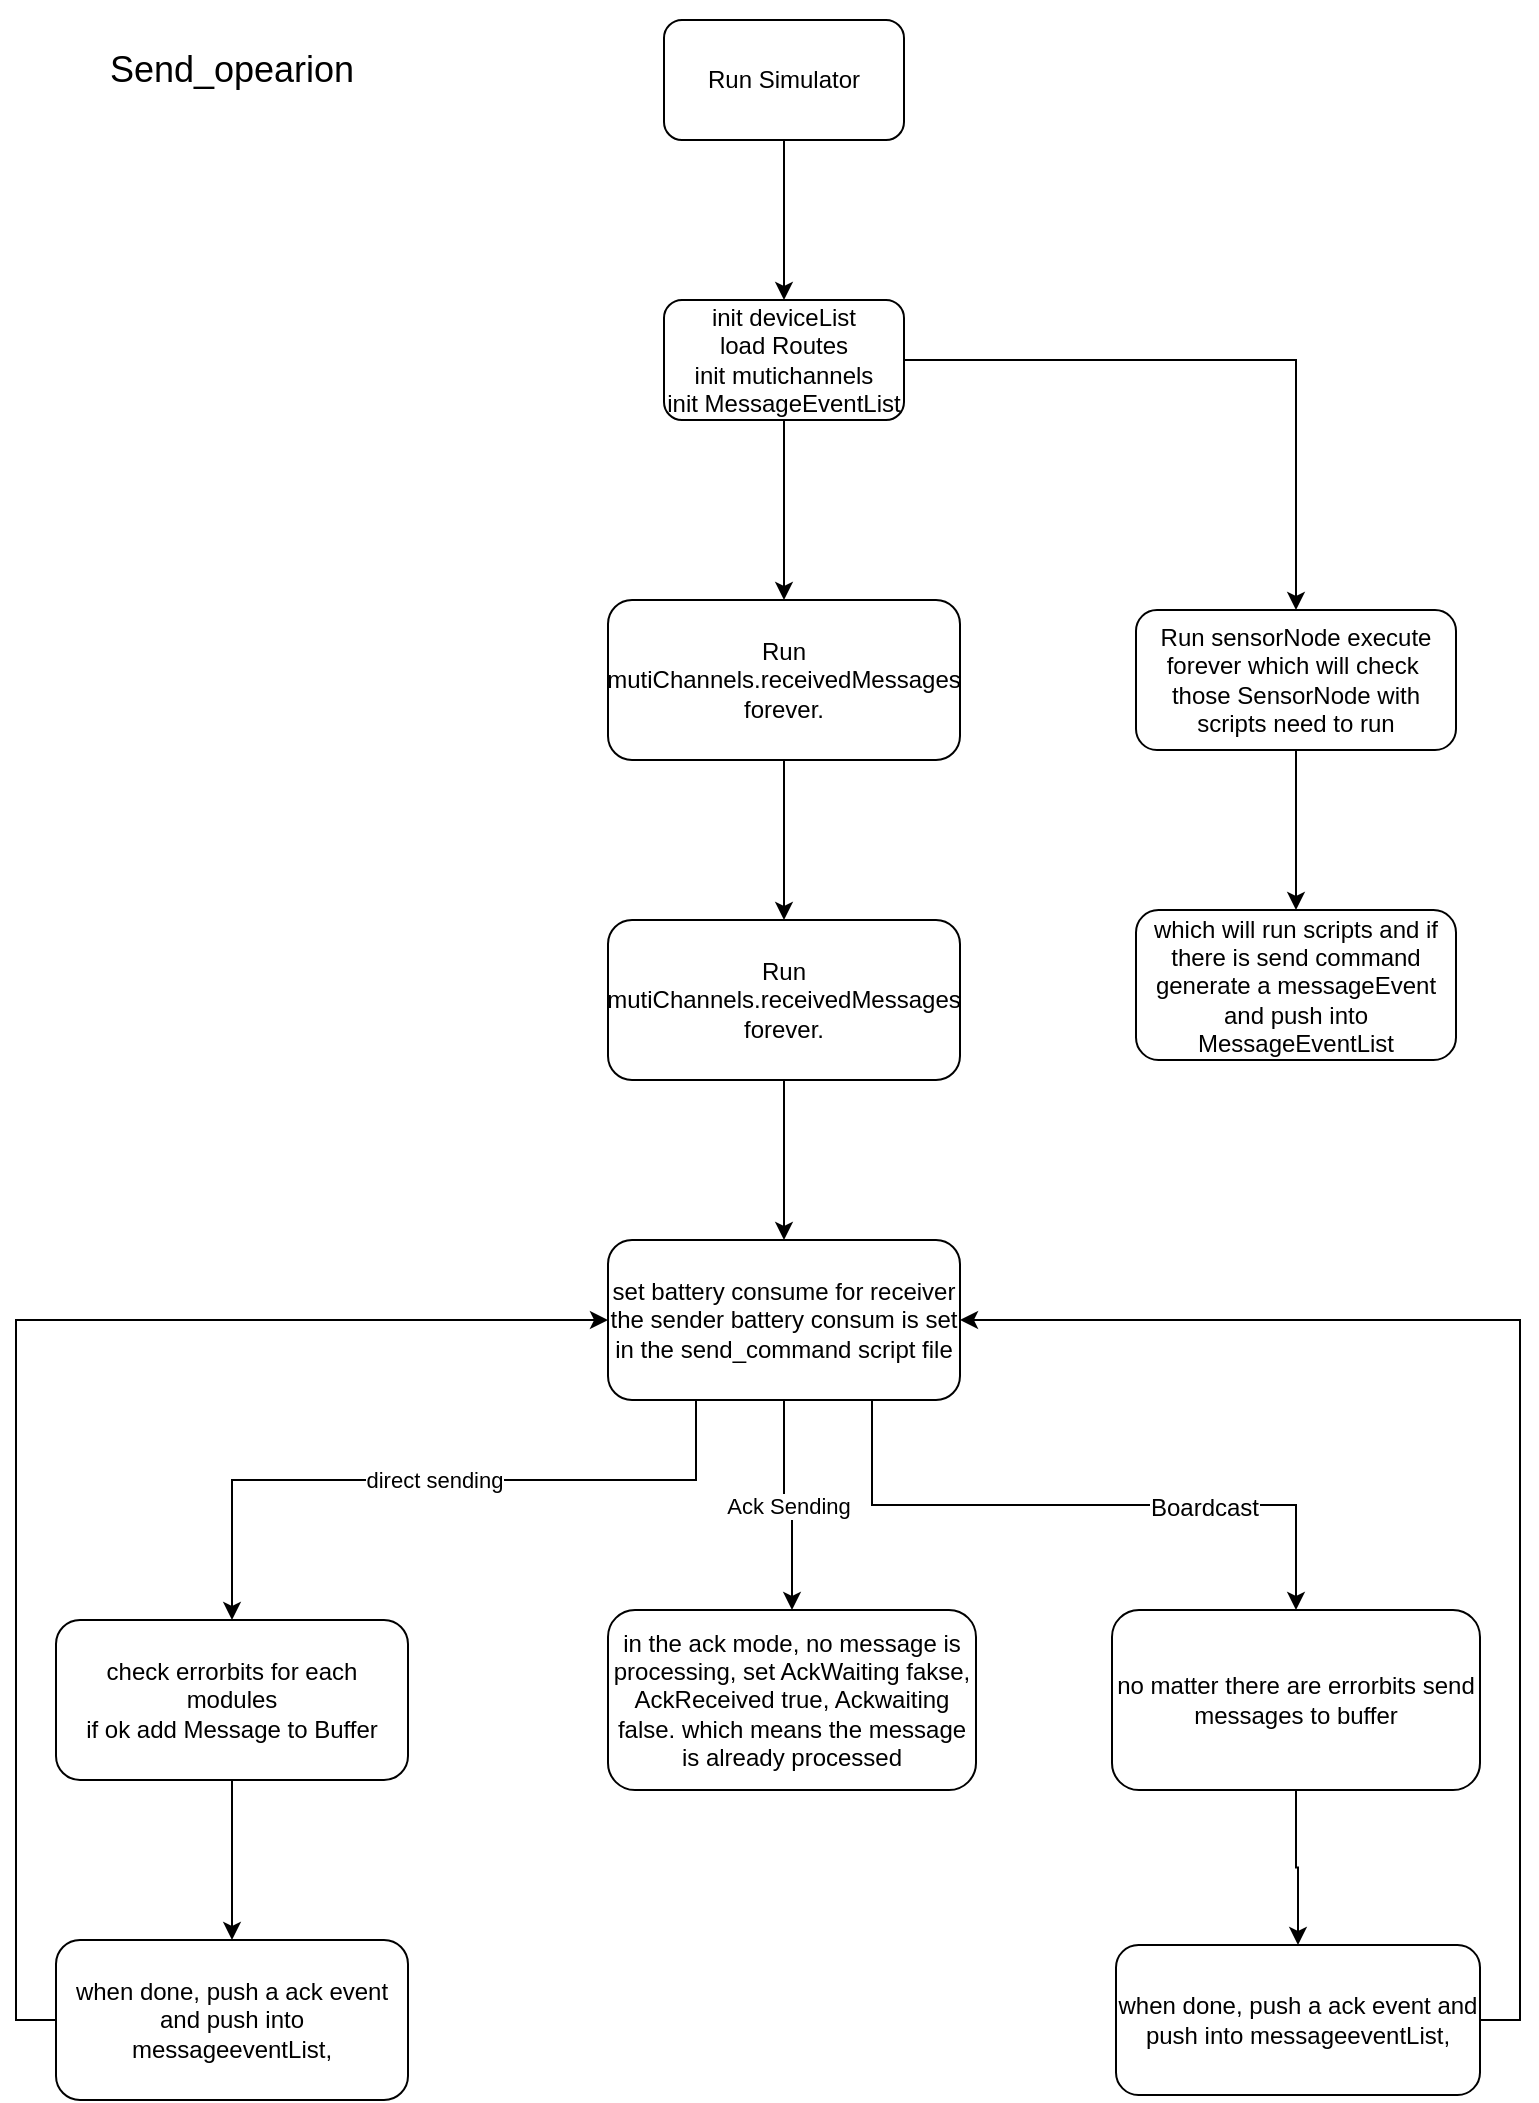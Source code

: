 <mxfile version="12.8.5" type="device"><diagram id="4EXLXrO3O1cqFzP_SM5k" name="Page-1"><mxGraphModel dx="865" dy="808" grid="1" gridSize="10" guides="1" tooltips="1" connect="1" arrows="1" fold="1" page="1" pageScale="1" pageWidth="827" pageHeight="1169" math="0" shadow="0"><root><mxCell id="0"/><mxCell id="1" parent="0"/><mxCell id="0g7qtl4yVWVmZP9A5VRI-6" value="" style="edgeStyle=orthogonalEdgeStyle;rounded=0;orthogonalLoop=1;jettySize=auto;html=1;" edge="1" parent="1" source="0g7qtl4yVWVmZP9A5VRI-4" target="0g7qtl4yVWVmZP9A5VRI-5"><mxGeometry relative="1" as="geometry"/></mxCell><mxCell id="0g7qtl4yVWVmZP9A5VRI-4" value="&lt;span style=&quot;white-space: normal&quot;&gt;Run Simulator&lt;/span&gt;" style="rounded=1;whiteSpace=wrap;html=1;" vertex="1" parent="1"><mxGeometry x="354" y="40" width="120" height="60" as="geometry"/></mxCell><mxCell id="0g7qtl4yVWVmZP9A5VRI-8" value="" style="edgeStyle=orthogonalEdgeStyle;rounded=0;orthogonalLoop=1;jettySize=auto;html=1;" edge="1" parent="1" source="0g7qtl4yVWVmZP9A5VRI-5" target="0g7qtl4yVWVmZP9A5VRI-7"><mxGeometry relative="1" as="geometry"/></mxCell><mxCell id="0g7qtl4yVWVmZP9A5VRI-10" value="" style="edgeStyle=orthogonalEdgeStyle;rounded=0;orthogonalLoop=1;jettySize=auto;html=1;" edge="1" parent="1" source="0g7qtl4yVWVmZP9A5VRI-5" target="0g7qtl4yVWVmZP9A5VRI-9"><mxGeometry relative="1" as="geometry"/></mxCell><mxCell id="0g7qtl4yVWVmZP9A5VRI-5" value="init deviceList&lt;br&gt;load Routes&lt;br&gt;init mutichannels&lt;br&gt;init MessageEventList" style="rounded=1;whiteSpace=wrap;html=1;" vertex="1" parent="1"><mxGeometry x="354" y="180" width="120" height="60" as="geometry"/></mxCell><mxCell id="0g7qtl4yVWVmZP9A5VRI-28" value="" style="edgeStyle=orthogonalEdgeStyle;rounded=0;orthogonalLoop=1;jettySize=auto;html=1;" edge="1" parent="1" source="0g7qtl4yVWVmZP9A5VRI-9" target="0g7qtl4yVWVmZP9A5VRI-27"><mxGeometry relative="1" as="geometry"/></mxCell><mxCell id="0g7qtl4yVWVmZP9A5VRI-9" value="Run sensorNode execute forever which will check&amp;nbsp; those SensorNode with scripts need to run" style="rounded=1;whiteSpace=wrap;html=1;" vertex="1" parent="1"><mxGeometry x="590" y="335" width="160" height="70" as="geometry"/></mxCell><mxCell id="0g7qtl4yVWVmZP9A5VRI-27" value="which will run scripts and if there is send command generate a messageEvent and push into MessageEventList" style="rounded=1;whiteSpace=wrap;html=1;" vertex="1" parent="1"><mxGeometry x="590" y="485" width="160" height="75" as="geometry"/></mxCell><mxCell id="0g7qtl4yVWVmZP9A5VRI-12" value="" style="edgeStyle=orthogonalEdgeStyle;rounded=0;orthogonalLoop=1;jettySize=auto;html=1;" edge="1" parent="1" source="0g7qtl4yVWVmZP9A5VRI-7" target="0g7qtl4yVWVmZP9A5VRI-11"><mxGeometry relative="1" as="geometry"/></mxCell><mxCell id="0g7qtl4yVWVmZP9A5VRI-7" value="Run mutiChannels.receivedMessages forever." style="rounded=1;whiteSpace=wrap;html=1;" vertex="1" parent="1"><mxGeometry x="326" y="330" width="176" height="80" as="geometry"/></mxCell><mxCell id="0g7qtl4yVWVmZP9A5VRI-14" value="" style="edgeStyle=orthogonalEdgeStyle;rounded=0;orthogonalLoop=1;jettySize=auto;html=1;" edge="1" parent="1" source="0g7qtl4yVWVmZP9A5VRI-11" target="0g7qtl4yVWVmZP9A5VRI-13"><mxGeometry relative="1" as="geometry"/></mxCell><mxCell id="0g7qtl4yVWVmZP9A5VRI-11" value="Run mutiChannels.receivedMessages forever." style="rounded=1;whiteSpace=wrap;html=1;" vertex="1" parent="1"><mxGeometry x="326" y="490" width="176" height="80" as="geometry"/></mxCell><mxCell id="0g7qtl4yVWVmZP9A5VRI-17" value="direct sending" style="edgeStyle=orthogonalEdgeStyle;rounded=0;orthogonalLoop=1;jettySize=auto;html=1;entryX=0.5;entryY=0;entryDx=0;entryDy=0;" edge="1" parent="1" source="0g7qtl4yVWVmZP9A5VRI-13" target="0g7qtl4yVWVmZP9A5VRI-16"><mxGeometry relative="1" as="geometry"><Array as="points"><mxPoint x="370" y="770"/><mxPoint x="138" y="770"/></Array></mxGeometry></mxCell><mxCell id="0g7qtl4yVWVmZP9A5VRI-19" value="Ack Sending" style="edgeStyle=orthogonalEdgeStyle;rounded=0;orthogonalLoop=1;jettySize=auto;html=1;" edge="1" parent="1" source="0g7qtl4yVWVmZP9A5VRI-13" target="0g7qtl4yVWVmZP9A5VRI-18"><mxGeometry relative="1" as="geometry"/></mxCell><mxCell id="0g7qtl4yVWVmZP9A5VRI-20" style="edgeStyle=orthogonalEdgeStyle;rounded=0;orthogonalLoop=1;jettySize=auto;html=1;exitX=0.75;exitY=1;exitDx=0;exitDy=0;entryX=0.5;entryY=0;entryDx=0;entryDy=0;" edge="1" parent="1" source="0g7qtl4yVWVmZP9A5VRI-13" target="0g7qtl4yVWVmZP9A5VRI-21"><mxGeometry relative="1" as="geometry"><mxPoint x="670" y="830" as="targetPoint"/></mxGeometry></mxCell><mxCell id="0g7qtl4yVWVmZP9A5VRI-25" value="Boardcast" style="text;html=1;align=center;verticalAlign=middle;resizable=0;points=[];labelBackgroundColor=#ffffff;" vertex="1" connectable="0" parent="0g7qtl4yVWVmZP9A5VRI-20"><mxGeometry x="0.376" y="-1" relative="1" as="geometry"><mxPoint as="offset"/></mxGeometry></mxCell><mxCell id="0g7qtl4yVWVmZP9A5VRI-13" value="set battery consume for receiver&lt;br&gt;the sender battery consum is set in the send_command script file" style="rounded=1;whiteSpace=wrap;html=1;" vertex="1" parent="1"><mxGeometry x="326" y="650" width="176" height="80" as="geometry"/></mxCell><mxCell id="0g7qtl4yVWVmZP9A5VRI-18" value="in the ack mode, no message is processing, set AckWaiting fakse, AckReceived true, Ackwaiting false. which means the message is already processed" style="rounded=1;whiteSpace=wrap;html=1;" vertex="1" parent="1"><mxGeometry x="326" y="835" width="184" height="90" as="geometry"/></mxCell><mxCell id="0g7qtl4yVWVmZP9A5VRI-30" value="" style="edgeStyle=orthogonalEdgeStyle;rounded=0;orthogonalLoop=1;jettySize=auto;html=1;" edge="1" parent="1" source="0g7qtl4yVWVmZP9A5VRI-16" target="0g7qtl4yVWVmZP9A5VRI-29"><mxGeometry relative="1" as="geometry"/></mxCell><mxCell id="0g7qtl4yVWVmZP9A5VRI-16" value="check errorbits for each modules&lt;br&gt;if ok add Message to Buffer" style="rounded=1;whiteSpace=wrap;html=1;" vertex="1" parent="1"><mxGeometry x="50" y="840" width="176" height="80" as="geometry"/></mxCell><mxCell id="0g7qtl4yVWVmZP9A5VRI-35" style="edgeStyle=orthogonalEdgeStyle;rounded=0;orthogonalLoop=1;jettySize=auto;html=1;exitX=0;exitY=0.5;exitDx=0;exitDy=0;entryX=0;entryY=0.5;entryDx=0;entryDy=0;" edge="1" parent="1" source="0g7qtl4yVWVmZP9A5VRI-29" target="0g7qtl4yVWVmZP9A5VRI-13"><mxGeometry relative="1" as="geometry"/></mxCell><mxCell id="0g7qtl4yVWVmZP9A5VRI-29" value="when done, push a ack event and push into messageeventList," style="rounded=1;whiteSpace=wrap;html=1;" vertex="1" parent="1"><mxGeometry x="50" y="1000" width="176" height="80" as="geometry"/></mxCell><mxCell id="0g7qtl4yVWVmZP9A5VRI-33" value="" style="edgeStyle=orthogonalEdgeStyle;rounded=0;orthogonalLoop=1;jettySize=auto;html=1;" edge="1" parent="1" source="0g7qtl4yVWVmZP9A5VRI-21" target="0g7qtl4yVWVmZP9A5VRI-32"><mxGeometry relative="1" as="geometry"/></mxCell><mxCell id="0g7qtl4yVWVmZP9A5VRI-21" value="no matter there are errorbits send messages to buffer" style="rounded=1;whiteSpace=wrap;html=1;" vertex="1" parent="1"><mxGeometry x="578" y="835" width="184" height="90" as="geometry"/></mxCell><mxCell id="0g7qtl4yVWVmZP9A5VRI-36" style="edgeStyle=orthogonalEdgeStyle;rounded=0;orthogonalLoop=1;jettySize=auto;html=1;exitX=1;exitY=0.5;exitDx=0;exitDy=0;entryX=1;entryY=0.5;entryDx=0;entryDy=0;" edge="1" parent="1" source="0g7qtl4yVWVmZP9A5VRI-32" target="0g7qtl4yVWVmZP9A5VRI-13"><mxGeometry relative="1" as="geometry"/></mxCell><mxCell id="0g7qtl4yVWVmZP9A5VRI-32" value="when done, push a ack event and push into messageeventList," style="rounded=1;whiteSpace=wrap;html=1;" vertex="1" parent="1"><mxGeometry x="580" y="1002.5" width="182" height="75" as="geometry"/></mxCell><mxCell id="0g7qtl4yVWVmZP9A5VRI-26" value="&lt;font style=&quot;font-size: 18px&quot;&gt;Send_opearion&lt;/font&gt;" style="text;html=1;strokeColor=none;fillColor=none;align=center;verticalAlign=middle;whiteSpace=wrap;rounded=0;" vertex="1" parent="1"><mxGeometry x="58" y="30" width="160" height="70" as="geometry"/></mxCell></root></mxGraphModel></diagram></mxfile>